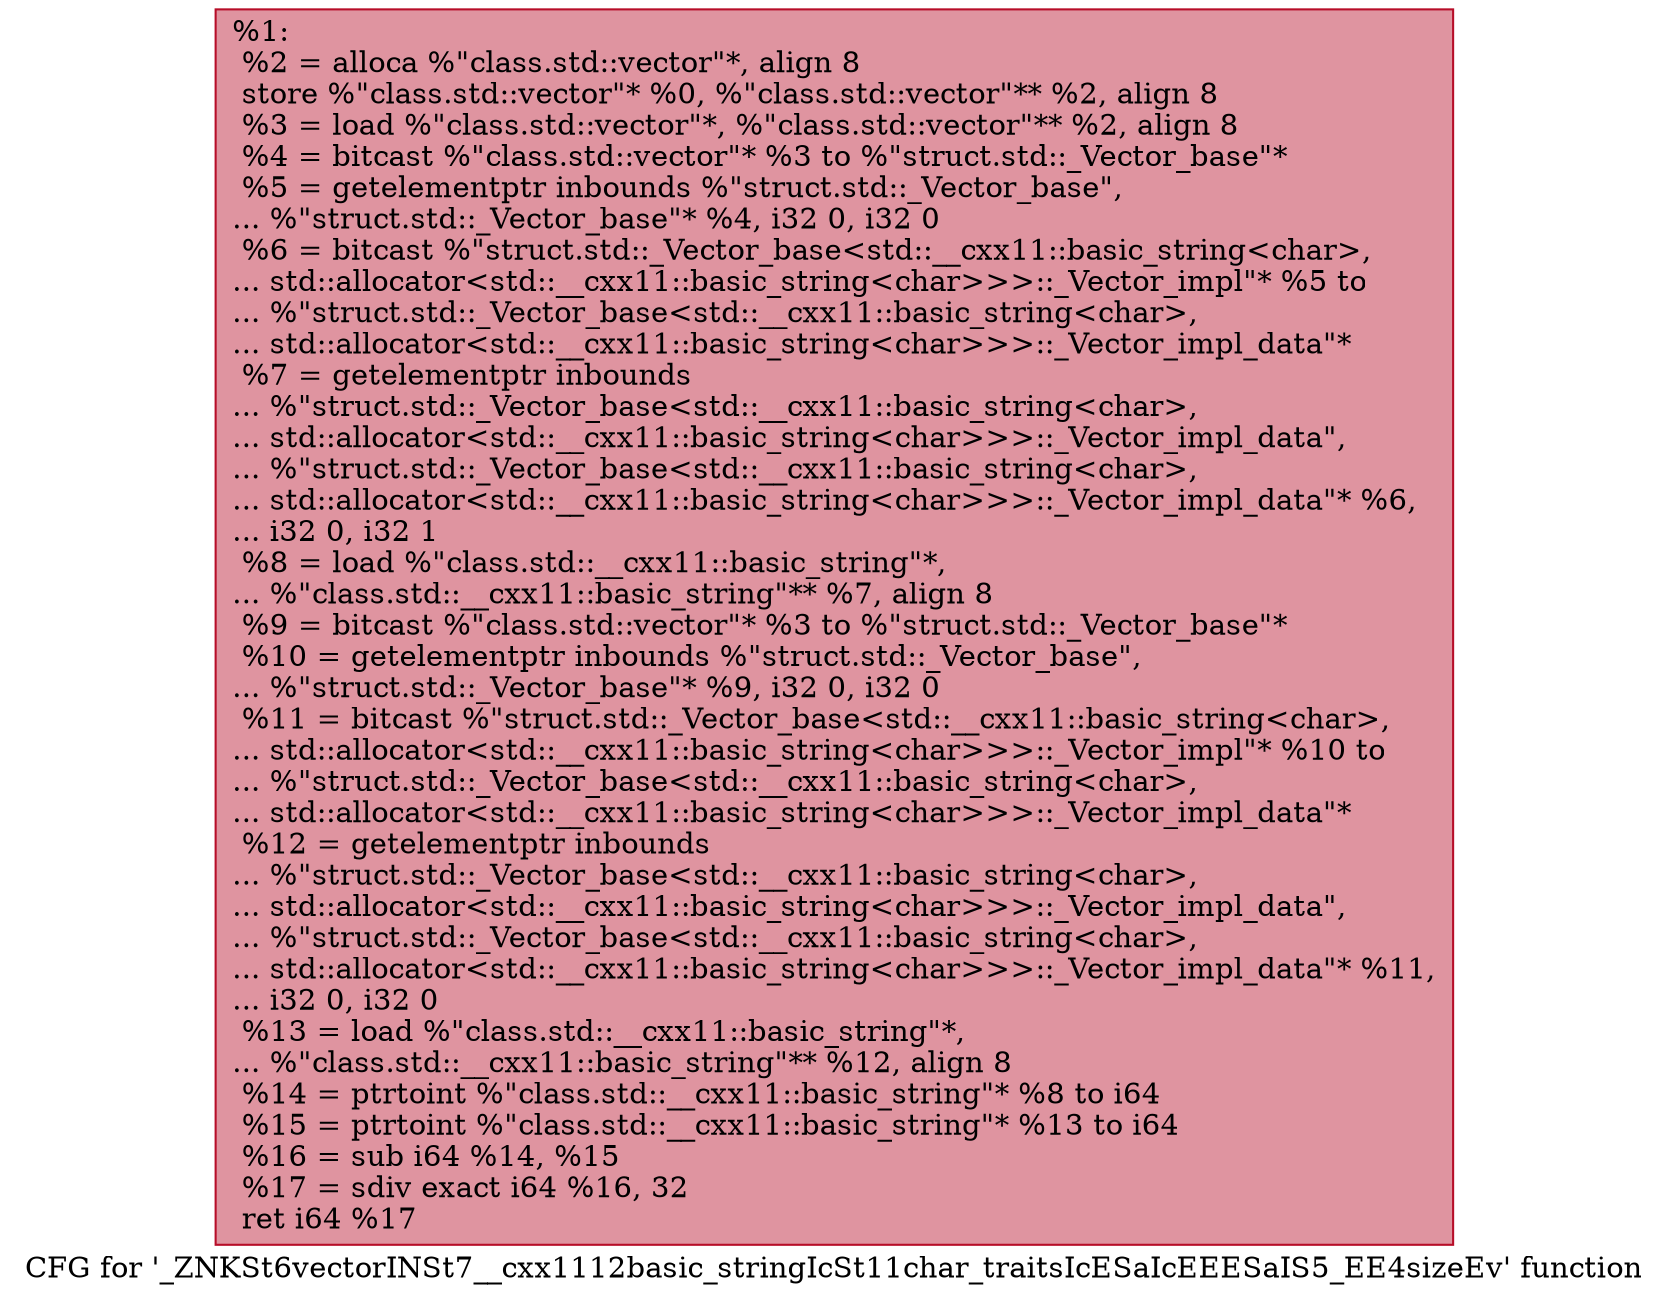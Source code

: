 digraph "CFG for '_ZNKSt6vectorINSt7__cxx1112basic_stringIcSt11char_traitsIcESaIcEEESaIS5_EE4sizeEv' function" {
	label="CFG for '_ZNKSt6vectorINSt7__cxx1112basic_stringIcSt11char_traitsIcESaIcEEESaIS5_EE4sizeEv' function";

	Node0x55f3dab7abd0 [shape=record,color="#b70d28ff", style=filled, fillcolor="#b70d2870",label="{%1:\l  %2 = alloca %\"class.std::vector\"*, align 8\l  store %\"class.std::vector\"* %0, %\"class.std::vector\"** %2, align 8\l  %3 = load %\"class.std::vector\"*, %\"class.std::vector\"** %2, align 8\l  %4 = bitcast %\"class.std::vector\"* %3 to %\"struct.std::_Vector_base\"*\l  %5 = getelementptr inbounds %\"struct.std::_Vector_base\",\l... %\"struct.std::_Vector_base\"* %4, i32 0, i32 0\l  %6 = bitcast %\"struct.std::_Vector_base\<std::__cxx11::basic_string\<char\>,\l... std::allocator\<std::__cxx11::basic_string\<char\>\>\>::_Vector_impl\"* %5 to\l... %\"struct.std::_Vector_base\<std::__cxx11::basic_string\<char\>,\l... std::allocator\<std::__cxx11::basic_string\<char\>\>\>::_Vector_impl_data\"*\l  %7 = getelementptr inbounds\l... %\"struct.std::_Vector_base\<std::__cxx11::basic_string\<char\>,\l... std::allocator\<std::__cxx11::basic_string\<char\>\>\>::_Vector_impl_data\",\l... %\"struct.std::_Vector_base\<std::__cxx11::basic_string\<char\>,\l... std::allocator\<std::__cxx11::basic_string\<char\>\>\>::_Vector_impl_data\"* %6,\l... i32 0, i32 1\l  %8 = load %\"class.std::__cxx11::basic_string\"*,\l... %\"class.std::__cxx11::basic_string\"** %7, align 8\l  %9 = bitcast %\"class.std::vector\"* %3 to %\"struct.std::_Vector_base\"*\l  %10 = getelementptr inbounds %\"struct.std::_Vector_base\",\l... %\"struct.std::_Vector_base\"* %9, i32 0, i32 0\l  %11 = bitcast %\"struct.std::_Vector_base\<std::__cxx11::basic_string\<char\>,\l... std::allocator\<std::__cxx11::basic_string\<char\>\>\>::_Vector_impl\"* %10 to\l... %\"struct.std::_Vector_base\<std::__cxx11::basic_string\<char\>,\l... std::allocator\<std::__cxx11::basic_string\<char\>\>\>::_Vector_impl_data\"*\l  %12 = getelementptr inbounds\l... %\"struct.std::_Vector_base\<std::__cxx11::basic_string\<char\>,\l... std::allocator\<std::__cxx11::basic_string\<char\>\>\>::_Vector_impl_data\",\l... %\"struct.std::_Vector_base\<std::__cxx11::basic_string\<char\>,\l... std::allocator\<std::__cxx11::basic_string\<char\>\>\>::_Vector_impl_data\"* %11,\l... i32 0, i32 0\l  %13 = load %\"class.std::__cxx11::basic_string\"*,\l... %\"class.std::__cxx11::basic_string\"** %12, align 8\l  %14 = ptrtoint %\"class.std::__cxx11::basic_string\"* %8 to i64\l  %15 = ptrtoint %\"class.std::__cxx11::basic_string\"* %13 to i64\l  %16 = sub i64 %14, %15\l  %17 = sdiv exact i64 %16, 32\l  ret i64 %17\l}"];
}
